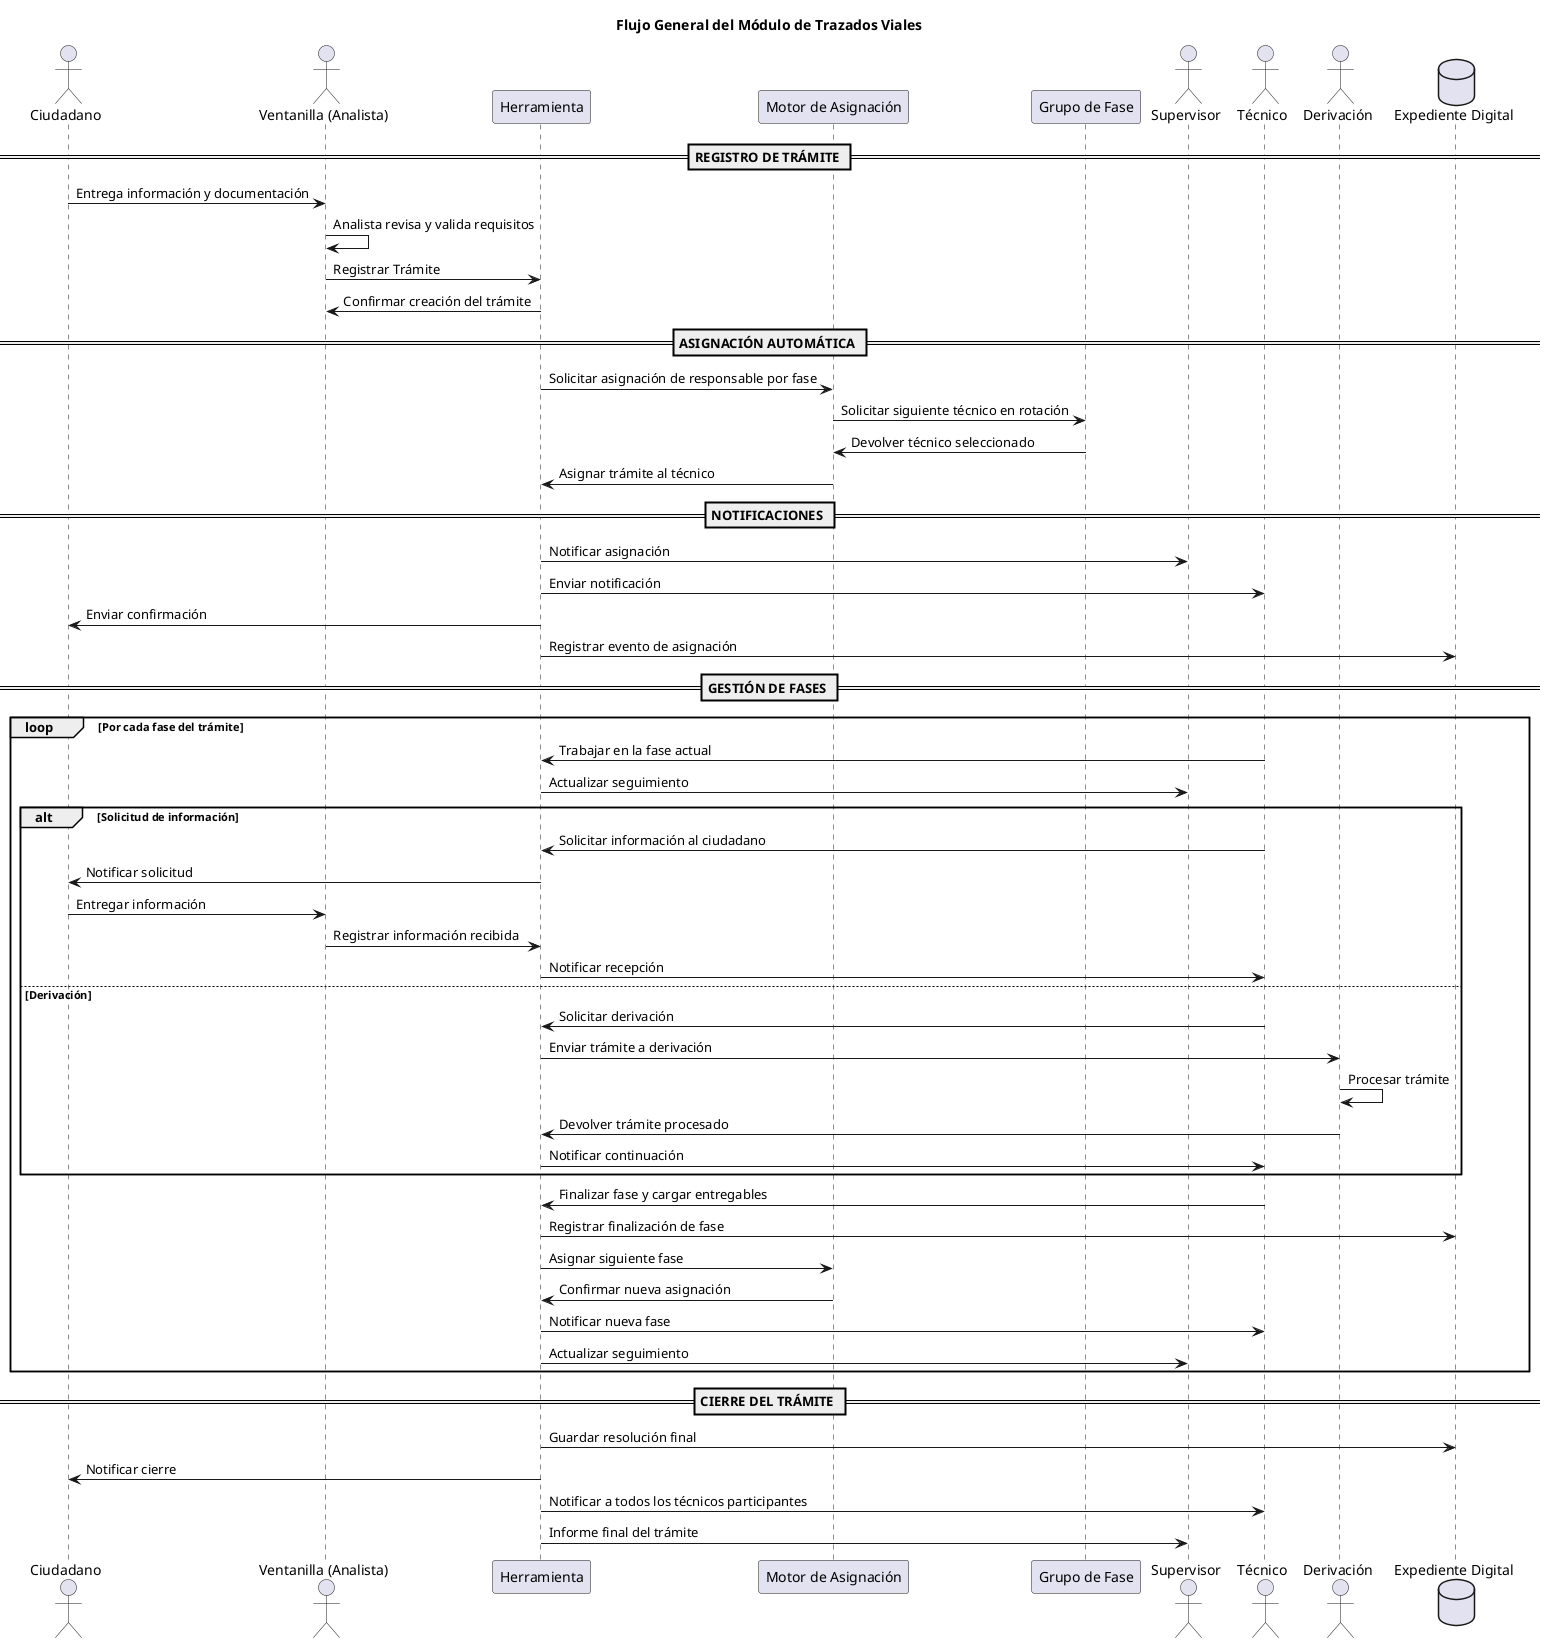 @startuml
title Flujo General del Módulo de Trazados Viales

actor "Ciudadano" as Ciudadano
actor "Ventanilla (Analista)" as Ventanilla
participant "Herramienta" as Herramienta
participant "Motor de Asignación" as Motor
participant "Grupo de Fase" as GrupoFase
actor "Supervisor" as Supervisor
actor "Técnico" as Tecnico
actor "Derivación" as Derivacion
database "Expediente Digital" as BD

== REGISTRO DE TRÁMITE ==
Ciudadano -> Ventanilla : Entrega información y documentación
Ventanilla -> Ventanilla : Analista revisa y valida requisitos
Ventanilla -> Herramienta : Registrar Trámite
Herramienta -> Ventanilla : Confirmar creación del trámite

== ASIGNACIÓN AUTOMÁTICA ==
Herramienta -> Motor : Solicitar asignación de responsable por fase
Motor -> GrupoFase : Solicitar siguiente técnico en rotación
GrupoFase -> Motor : Devolver técnico seleccionado
Motor -> Herramienta : Asignar trámite al técnico

== NOTIFICACIONES ==
Herramienta -> Supervisor : Notificar asignación
Herramienta -> Tecnico : Enviar notificación
Herramienta -> Ciudadano : Enviar confirmación
Herramienta -> BD : Registrar evento de asignación

== GESTIÓN DE FASES ==
loop Por cada fase del trámite
  Tecnico -> Herramienta : Trabajar en la fase actual
  Herramienta -> Supervisor : Actualizar seguimiento
  
  alt Solicitud de información
    Tecnico -> Herramienta : Solicitar información al ciudadano
    Herramienta -> Ciudadano : Notificar solicitud
    Ciudadano -> Ventanilla : Entregar información
    Ventanilla -> Herramienta : Registrar información recibida
    Herramienta -> Tecnico : Notificar recepción
  else Derivación
    Tecnico -> Herramienta : Solicitar derivación
    Herramienta -> Derivacion : Enviar trámite a derivación
    Derivacion -> Derivacion : Procesar trámite
    Derivacion -> Herramienta : Devolver trámite procesado
    Herramienta -> Tecnico : Notificar continuación
  end
  
  Tecnico -> Herramienta : Finalizar fase y cargar entregables
  Herramienta -> BD : Registrar finalización de fase
  Herramienta -> Motor : Asignar siguiente fase
  Motor -> Herramienta : Confirmar nueva asignación
  Herramienta -> Tecnico : Notificar nueva fase
  Herramienta -> Supervisor : Actualizar seguimiento
end

== CIERRE DEL TRÁMITE ==
Herramienta -> BD : Guardar resolución final
Herramienta -> Ciudadano : Notificar cierre
Herramienta -> Tecnico : Notificar a todos los técnicos participantes
Herramienta -> Supervisor : Informe final del trámite

@enduml

